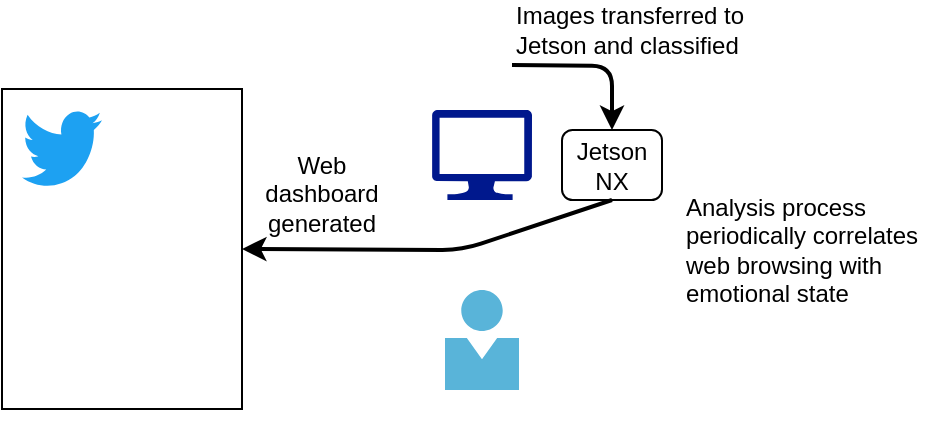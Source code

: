 <mxfile version="13.10.9" type="device"><diagram id="b2zw0XtHvWgfnwLkzS6V" name="Page-1"><mxGraphModel dx="946" dy="623" grid="1" gridSize="10" guides="1" tooltips="1" connect="1" arrows="1" fold="1" page="1" pageScale="1" pageWidth="850" pageHeight="1100" math="0" shadow="0"><root><mxCell id="0"/><mxCell id="1" parent="0"/><mxCell id="Q1CiM6qGNGJTK-O4Lh9u-1" value="" style="aspect=fixed;pointerEvents=1;shadow=0;dashed=0;html=1;strokeColor=none;labelPosition=center;verticalLabelPosition=bottom;verticalAlign=top;align=center;fillColor=#00188D;shape=mxgraph.azure.computer" vertex="1" parent="1"><mxGeometry x="375" y="130" width="50" height="45" as="geometry"/></mxCell><mxCell id="Q1CiM6qGNGJTK-O4Lh9u-2" value="" style="shape=image;html=1;verticalAlign=top;verticalLabelPosition=bottom;labelBackgroundColor=#ffffff;imageAspect=0;aspect=fixed;image=https://cdn4.iconfinder.com/data/icons/internet-networking-and-communication-glyph-24/24/Computer_camera_live_camera_video_chatting_web_camera_webcam-128.png" vertex="1" parent="1"><mxGeometry x="385" y="100" width="30" height="30" as="geometry"/></mxCell><mxCell id="Q1CiM6qGNGJTK-O4Lh9u-3" value="" style="aspect=fixed;html=1;points=[];align=center;image;fontSize=12;image=img/lib/mscae/Person.svg;" vertex="1" parent="1"><mxGeometry x="381.5" y="220" width="37" height="50" as="geometry"/></mxCell><mxCell id="Q1CiM6qGNGJTK-O4Lh9u-5" value="Jetson NX" style="rounded=1;whiteSpace=wrap;html=1;" vertex="1" parent="1"><mxGeometry x="440" y="140" width="50" height="35" as="geometry"/></mxCell><mxCell id="Q1CiM6qGNGJTK-O4Lh9u-9" value="" style="endArrow=classic;html=1;strokeWidth=2;exitX=1;exitY=0.25;exitDx=0;exitDy=0;entryX=0.5;entryY=0;entryDx=0;entryDy=0;" edge="1" parent="1" source="Q1CiM6qGNGJTK-O4Lh9u-2" target="Q1CiM6qGNGJTK-O4Lh9u-5"><mxGeometry width="50" height="50" relative="1" as="geometry"><mxPoint x="400" y="330" as="sourcePoint"/><mxPoint x="450" y="280" as="targetPoint"/><Array as="points"><mxPoint x="465" y="108"/></Array></mxGeometry></mxCell><mxCell id="Q1CiM6qGNGJTK-O4Lh9u-10" value="Images transferred to Jetson and classified" style="text;html=1;strokeColor=none;fillColor=none;align=left;verticalAlign=middle;whiteSpace=wrap;rounded=0;" vertex="1" parent="1"><mxGeometry x="415" y="80" width="145" height="20" as="geometry"/></mxCell><mxCell id="Q1CiM6qGNGJTK-O4Lh9u-12" value="" style="shape=image;html=1;verticalAlign=top;verticalLabelPosition=bottom;labelBackgroundColor=#ffffff;imageAspect=0;aspect=fixed;image=https://cdn4.iconfinder.com/data/icons/music-ui-solid-24px/24/repeat_replay_arrow_loop_cycle-2-128.png" vertex="1" parent="1"><mxGeometry x="500" y="142.75" width="29.5" height="29.5" as="geometry"/></mxCell><mxCell id="Q1CiM6qGNGJTK-O4Lh9u-13" value="Analysis process periodically correlates web browsing with emotional state" style="text;html=1;strokeColor=none;fillColor=none;align=left;verticalAlign=middle;whiteSpace=wrap;rounded=0;" vertex="1" parent="1"><mxGeometry x="500" y="175" width="130" height="50" as="geometry"/></mxCell><mxCell id="Q1CiM6qGNGJTK-O4Lh9u-15" value="" style="rounded=0;whiteSpace=wrap;html=1;" vertex="1" parent="1"><mxGeometry x="160" y="119.5" width="120" height="160" as="geometry"/></mxCell><mxCell id="Q1CiM6qGNGJTK-O4Lh9u-16" value="" style="dashed=0;outlineConnect=0;html=1;align=center;labelPosition=center;verticalLabelPosition=bottom;verticalAlign=top;shape=mxgraph.weblogos.twitter;fillColor=#1DA1F2;strokeColor=none" vertex="1" parent="1"><mxGeometry x="170" y="129.5" width="40" height="40" as="geometry"/></mxCell><mxCell id="Q1CiM6qGNGJTK-O4Lh9u-17" value="" style="shape=image;html=1;verticalAlign=top;verticalLabelPosition=bottom;labelBackgroundColor=#ffffff;imageAspect=0;aspect=fixed;image=https://cdn2.iconfinder.com/data/icons/social-media-2285/512/1_Facebook_colored_svg_copy-128.png" vertex="1" parent="1"><mxGeometry x="168" y="177.5" width="44" height="44" as="geometry"/></mxCell><mxCell id="Q1CiM6qGNGJTK-O4Lh9u-18" value="" style="shape=image;html=1;verticalAlign=top;verticalLabelPosition=bottom;labelBackgroundColor=#ffffff;imageAspect=0;aspect=fixed;image=https://cdn3.iconfinder.com/data/icons/2018-social-media-logotypes/1000/2018_social_media_popular_app_logo_reddit-128.png" vertex="1" parent="1"><mxGeometry x="171" y="231.5" width="38" height="38" as="geometry"/></mxCell><mxCell id="Q1CiM6qGNGJTK-O4Lh9u-19" style="edgeStyle=orthogonalEdgeStyle;rounded=0;orthogonalLoop=1;jettySize=auto;html=1;exitX=0.5;exitY=1;exitDx=0;exitDy=0;strokeWidth=2;" edge="1" parent="1" source="Q1CiM6qGNGJTK-O4Lh9u-15" target="Q1CiM6qGNGJTK-O4Lh9u-15"><mxGeometry relative="1" as="geometry"/></mxCell><mxCell id="Q1CiM6qGNGJTK-O4Lh9u-20" value="" style="shape=image;html=1;verticalAlign=top;verticalLabelPosition=bottom;labelBackgroundColor=#ffffff;imageAspect=0;aspect=fixed;image=https://cdn4.iconfinder.com/data/icons/emoji-18/61/2-128.png" vertex="1" parent="1"><mxGeometry x="230" y="231.5" width="38" height="38" as="geometry"/></mxCell><mxCell id="Q1CiM6qGNGJTK-O4Lh9u-21" value="" style="shape=image;html=1;verticalAlign=top;verticalLabelPosition=bottom;labelBackgroundColor=#ffffff;imageAspect=0;aspect=fixed;image=https://cdn4.iconfinder.com/data/icons/reaction/32/angry-128.png" vertex="1" parent="1"><mxGeometry x="229" y="129.5" width="40" height="40" as="geometry"/></mxCell><mxCell id="Q1CiM6qGNGJTK-O4Lh9u-22" value="" style="shape=image;html=1;verticalAlign=top;verticalLabelPosition=bottom;labelBackgroundColor=#ffffff;imageAspect=0;aspect=fixed;image=https://cdn4.iconfinder.com/data/icons/emoji-18/61/20-128.png" vertex="1" parent="1"><mxGeometry x="230" y="181.5" width="38" height="38" as="geometry"/></mxCell><mxCell id="Q1CiM6qGNGJTK-O4Lh9u-23" value="" style="endArrow=classic;html=1;strokeWidth=2;entryX=1;entryY=0.5;entryDx=0;entryDy=0;exitX=0.5;exitY=1;exitDx=0;exitDy=0;" edge="1" parent="1" source="Q1CiM6qGNGJTK-O4Lh9u-5" target="Q1CiM6qGNGJTK-O4Lh9u-15"><mxGeometry width="50" height="50" relative="1" as="geometry"><mxPoint x="400" y="230" as="sourcePoint"/><mxPoint x="450" y="180" as="targetPoint"/><Array as="points"><mxPoint x="390" y="200"/></Array></mxGeometry></mxCell><mxCell id="Q1CiM6qGNGJTK-O4Lh9u-24" value="Web&lt;br&gt;dashboard&lt;br&gt;generated" style="text;html=1;strokeColor=none;fillColor=none;align=center;verticalAlign=middle;whiteSpace=wrap;rounded=0;" vertex="1" parent="1"><mxGeometry x="300" y="161.5" width="40" height="20" as="geometry"/></mxCell></root></mxGraphModel></diagram></mxfile>